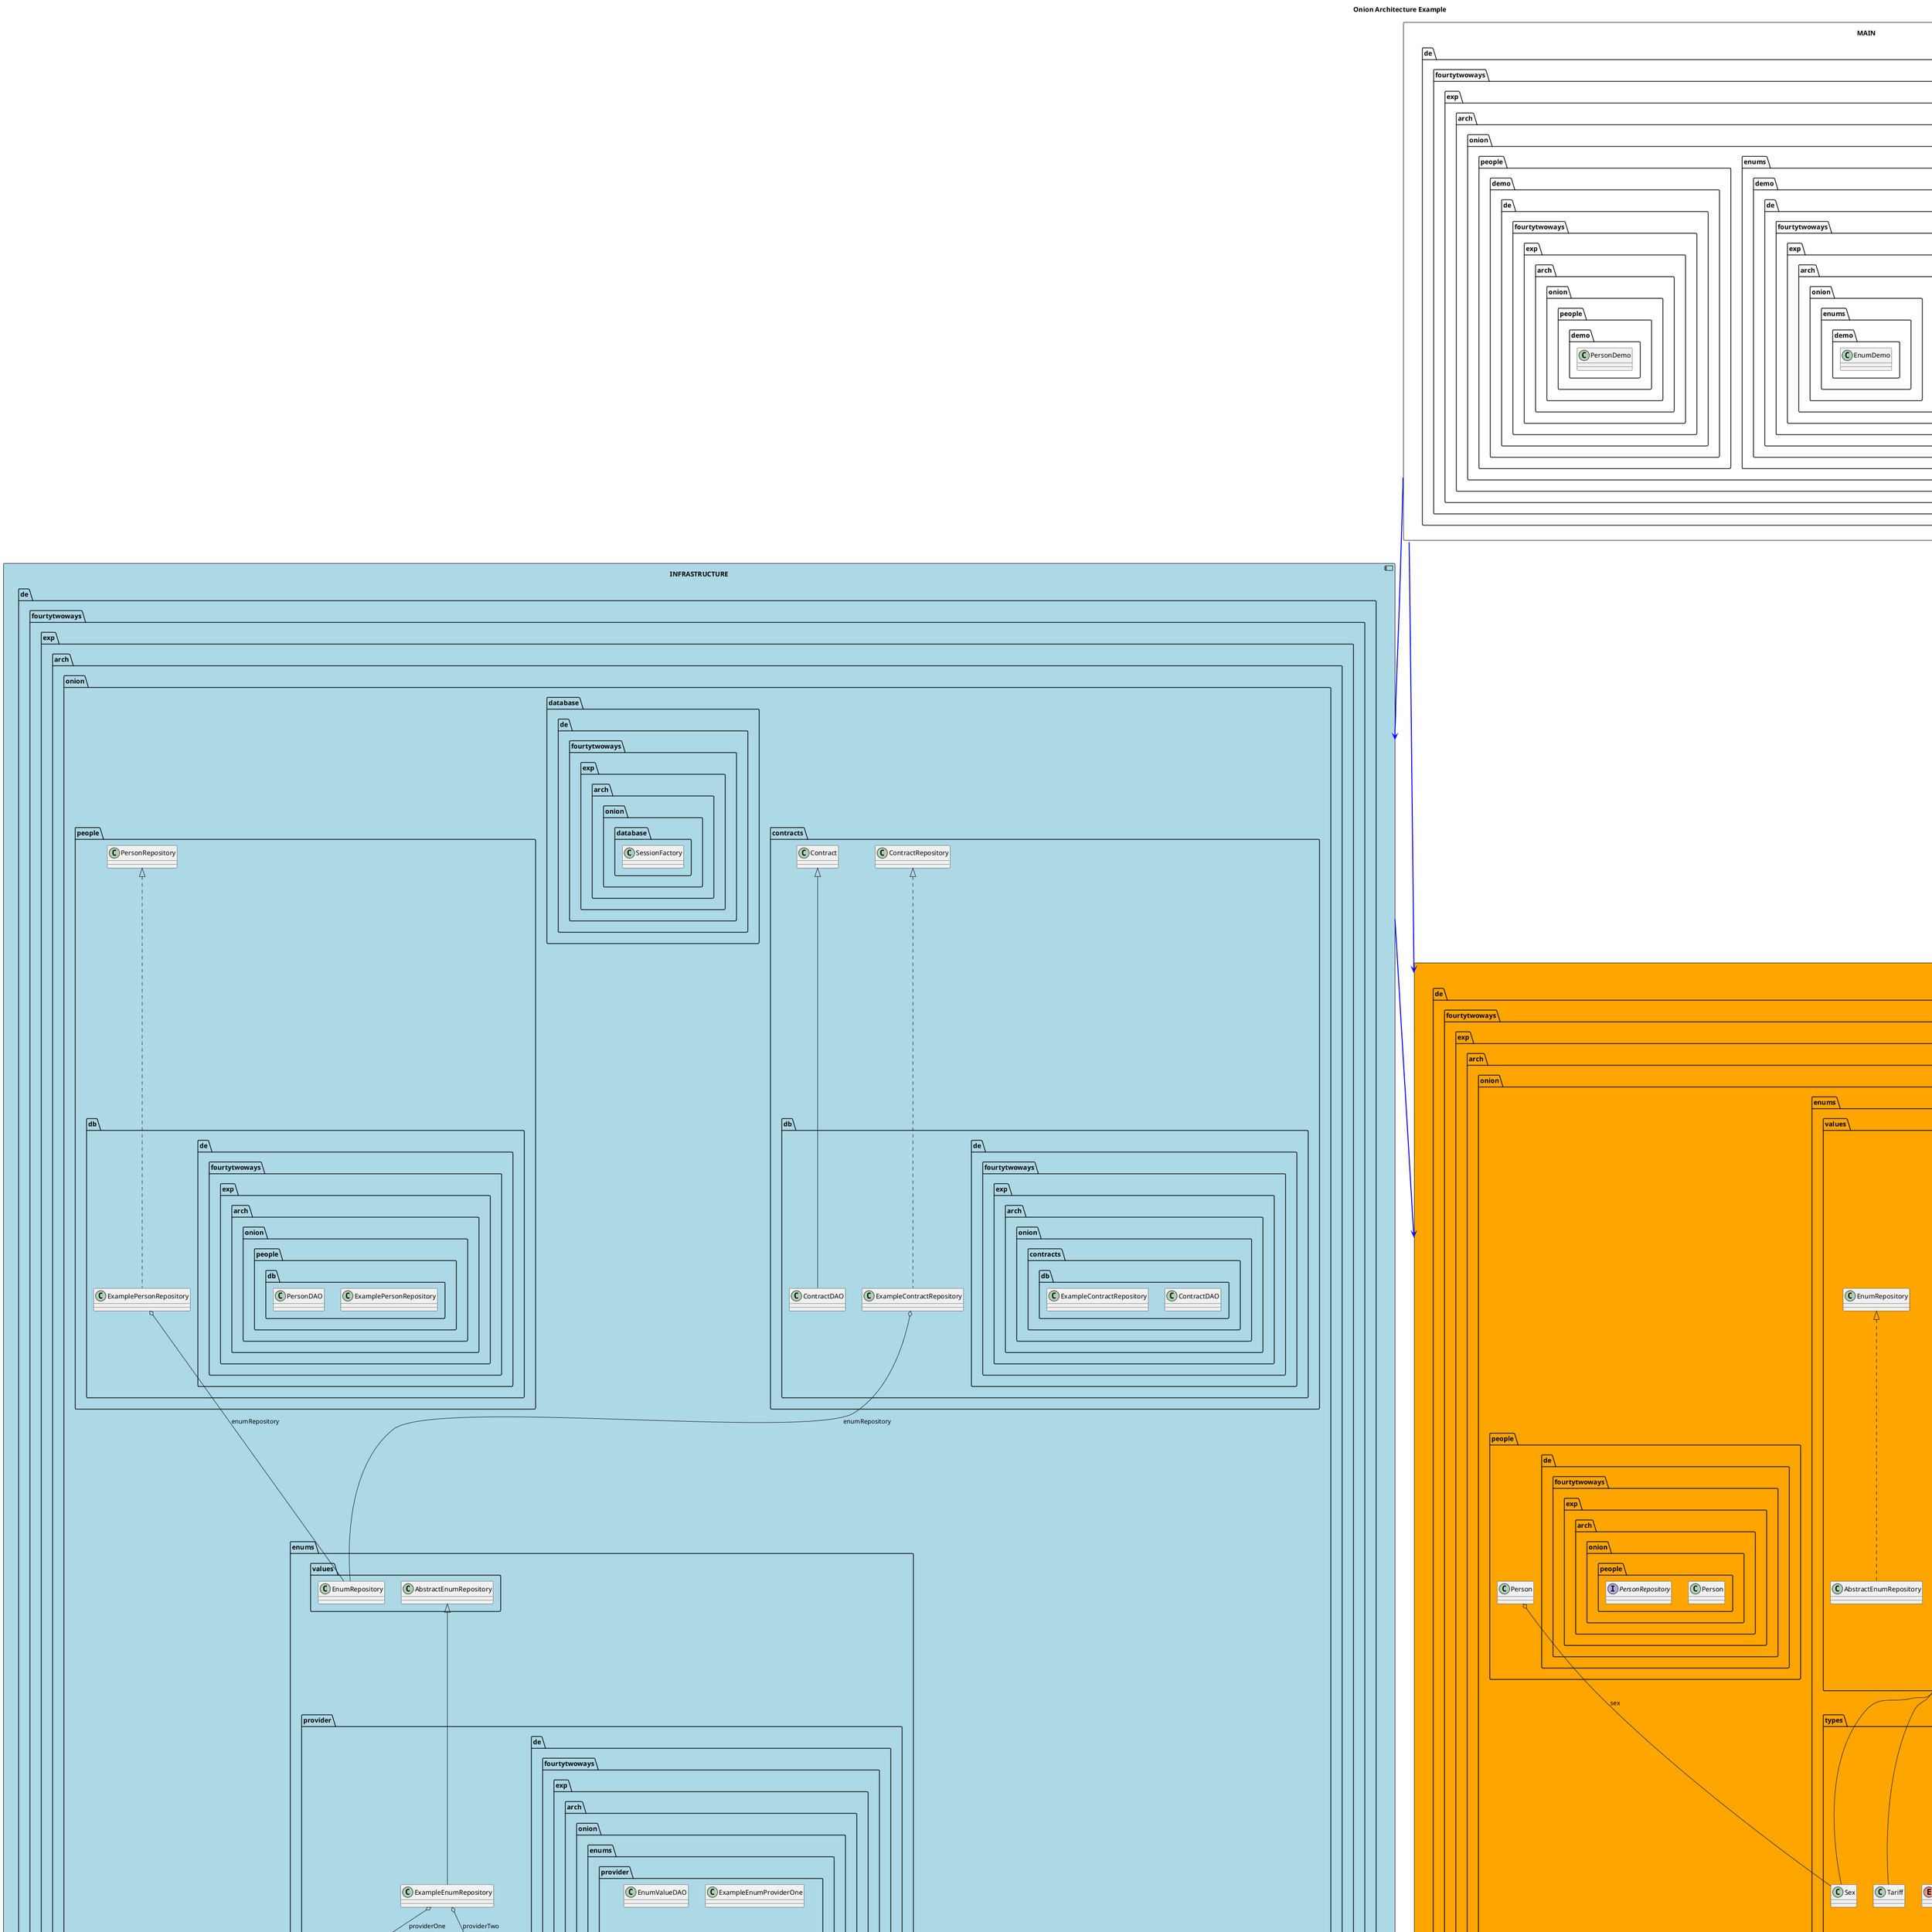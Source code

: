 @startuml

' skinparam linetype ortho

title Onion Architecture Example

component CORE #orange {

  package de.fourtytwoways.exp.arch.onion.contracts {
    class de.fourtytwoways.exp.arch.onion.contracts.Contract {
    }
  }
  

  package de.fourtytwoways.exp.arch.onion.contracts {
    interface de.fourtytwoways.exp.arch.onion.contracts.ContractRepository {
    }
  }
  

  package de.fourtytwoways.exp.arch.onion.enums.types {
    class de.fourtytwoways.exp.arch.onion.enums.types.BonusSystem {
    }
  }
  

  package de.fourtytwoways.exp.arch.onion.enums.types {
    enum EnumType {
    }
  }
  

  package de.fourtytwoways.exp.arch.onion.enums.types {
    class de.fourtytwoways.exp.arch.onion.enums.types.Product {
    }
  }
  

  package de.fourtytwoways.exp.arch.onion.enums.types {
    class de.fourtytwoways.exp.arch.onion.enums.types.Sex {
    }
  }
  

  package de.fourtytwoways.exp.arch.onion.enums.types {
    class de.fourtytwoways.exp.arch.onion.enums.types.Tariff {
    }
  }
  

  package de.fourtytwoways.exp.arch.onion.enums.values {
    abstract class de.fourtytwoways.exp.arch.onion.enums.values.AbstractEnumRepository {
    }
  }
  

  package de.fourtytwoways.exp.arch.onion.enums.values {
    abstract class de.fourtytwoways.exp.arch.onion.enums.values.AbstractEnumValue {
    }
  }
  

  package de.fourtytwoways.exp.arch.onion.enums.values {
    interface de.fourtytwoways.exp.arch.onion.enums.values.EnumRepository {
    }
  }
  

  package de.fourtytwoways.exp.arch.onion.enums.values {
    interface de.fourtytwoways.exp.arch.onion.enums.values.EnumValue {
    }
  }
  

  package de.fourtytwoways.exp.arch.onion.people {
    class de.fourtytwoways.exp.arch.onion.people.Person {
    }
  }
  

  package de.fourtytwoways.exp.arch.onion.people {
    interface de.fourtytwoways.exp.arch.onion.people.PersonRepository {
    }
  }
  

  de.fourtytwoways.exp.arch.onion.contracts.Contract o-- de.fourtytwoways.exp.arch.onion.enums.types.Product : product
  de.fourtytwoways.exp.arch.onion.enums.types.BonusSystem -up-|> de.fourtytwoways.exp.arch.onion.enums.values.AbstractEnumValue
  de.fourtytwoways.exp.arch.onion.enums.types.Product -up-|> de.fourtytwoways.exp.arch.onion.enums.values.AbstractEnumValue
  de.fourtytwoways.exp.arch.onion.enums.types.Sex -up-|> de.fourtytwoways.exp.arch.onion.enums.values.AbstractEnumValue
  de.fourtytwoways.exp.arch.onion.enums.types.Tariff -up-|> de.fourtytwoways.exp.arch.onion.enums.values.AbstractEnumValue
  de.fourtytwoways.exp.arch.onion.enums.values.AbstractEnumRepository .up.|> de.fourtytwoways.exp.arch.onion.enums.values.EnumRepository
  de.fourtytwoways.exp.arch.onion.enums.values.AbstractEnumValue .up.|> de.fourtytwoways.exp.arch.onion.enums.values.EnumValue
  de.fourtytwoways.exp.arch.onion.enums.values.AbstractEnumValue o-- de.fourtytwoways.exp.arch.onion.enums.types.EnumType : type
  de.fourtytwoways.exp.arch.onion.people.Person o-- de.fourtytwoways.exp.arch.onion.enums.types.Sex : sex

}

component INFRASTRUCTURE #lightblue {

  package de.fourtytwoways.exp.arch.onion.contracts.db {
    class de.fourtytwoways.exp.arch.onion.contracts.db.ContractDAO {
    }
  }
  

  package de.fourtytwoways.exp.arch.onion.contracts.db {
    class de.fourtytwoways.exp.arch.onion.contracts.db.ExampleContractRepository {
    }
  }
  

  package de.fourtytwoways.exp.arch.onion.database {
    class de.fourtytwoways.exp.arch.onion.database.SessionFactory {
    }
  }
  

  package de.fourtytwoways.exp.arch.onion.enums.provider {
    class de.fourtytwoways.exp.arch.onion.enums.provider.EnumValueDAO {
    }
  }
  

  package de.fourtytwoways.exp.arch.onion.enums.provider {
    class de.fourtytwoways.exp.arch.onion.enums.provider.ExampleEnumProviderOne {
    }
  }
  

  package de.fourtytwoways.exp.arch.onion.enums.provider {
    class de.fourtytwoways.exp.arch.onion.enums.provider.ExampleEnumProviderTwo {
    }
  }
  

  package de.fourtytwoways.exp.arch.onion.enums.provider {
    class de.fourtytwoways.exp.arch.onion.enums.provider.ExampleEnumRepository {
    }
  }
  

  package de.fourtytwoways.exp.arch.onion.people.db {
    class de.fourtytwoways.exp.arch.onion.people.db.ExamplePersonRepository {
    }
  }
  

  package de.fourtytwoways.exp.arch.onion.people.db {
    class de.fourtytwoways.exp.arch.onion.people.db.PersonDAO {
    }
  }
  

  de.fourtytwoways.exp.arch.onion.contracts.db.ContractDAO -up-|> de.fourtytwoways.exp.arch.onion.contracts.Contract
  de.fourtytwoways.exp.arch.onion.contracts.db.ExampleContractRepository .up.|> de.fourtytwoways.exp.arch.onion.contracts.ContractRepository
  de.fourtytwoways.exp.arch.onion.contracts.db.ExampleContractRepository o-- de.fourtytwoways.exp.arch.onion.enums.values.EnumRepository : enumRepository
  de.fourtytwoways.exp.arch.onion.enums.provider.ExampleEnumRepository -up-|> de.fourtytwoways.exp.arch.onion.enums.values.AbstractEnumRepository
  de.fourtytwoways.exp.arch.onion.enums.provider.ExampleEnumRepository o-- de.fourtytwoways.exp.arch.onion.enums.provider.ExampleEnumProviderOne : providerOne
  de.fourtytwoways.exp.arch.onion.enums.provider.ExampleEnumRepository o-- de.fourtytwoways.exp.arch.onion.enums.provider.ExampleEnumProviderTwo : providerTwo
  de.fourtytwoways.exp.arch.onion.people.db.ExamplePersonRepository .up.|> de.fourtytwoways.exp.arch.onion.people.PersonRepository
  de.fourtytwoways.exp.arch.onion.people.db.ExamplePersonRepository o-- de.fourtytwoways.exp.arch.onion.enums.values.EnumRepository : enumRepository

}

component MAIN {

  package de.fourtytwoways.exp.arch.onion.contracts.demo {
    class de.fourtytwoways.exp.arch.onion.contracts.demo.ContractDemo {
    }
  }
  

  package de.fourtytwoways.exp.arch.onion.enums.demo {
    class de.fourtytwoways.exp.arch.onion.enums.demo.EnumDemo {
    }
  }
  

  package de.fourtytwoways.exp.arch.onion.people.demo {
    class de.fourtytwoways.exp.arch.onion.people.demo.PersonDemo {
    }
  }

}

  INFRASTRUCTURE -[#blue,bold]-> CORE
  MAIN -[#blue,bold]-> CORE
  MAIN -[#blue,bold]-> INFRASTRUCTURE


@enduml
